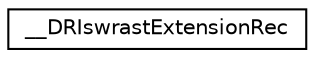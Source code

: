 digraph "Graphe hiérarchique des classes"
{
  edge [fontname="Helvetica",fontsize="10",labelfontname="Helvetica",labelfontsize="10"];
  node [fontname="Helvetica",fontsize="10",shape=record];
  rankdir="LR";
  Node1 [label="__DRIswrastExtensionRec",height=0.2,width=0.4,color="black", fillcolor="white", style="filled",URL="$struct_____d_r_iswrast_extension_rec.html"];
}
